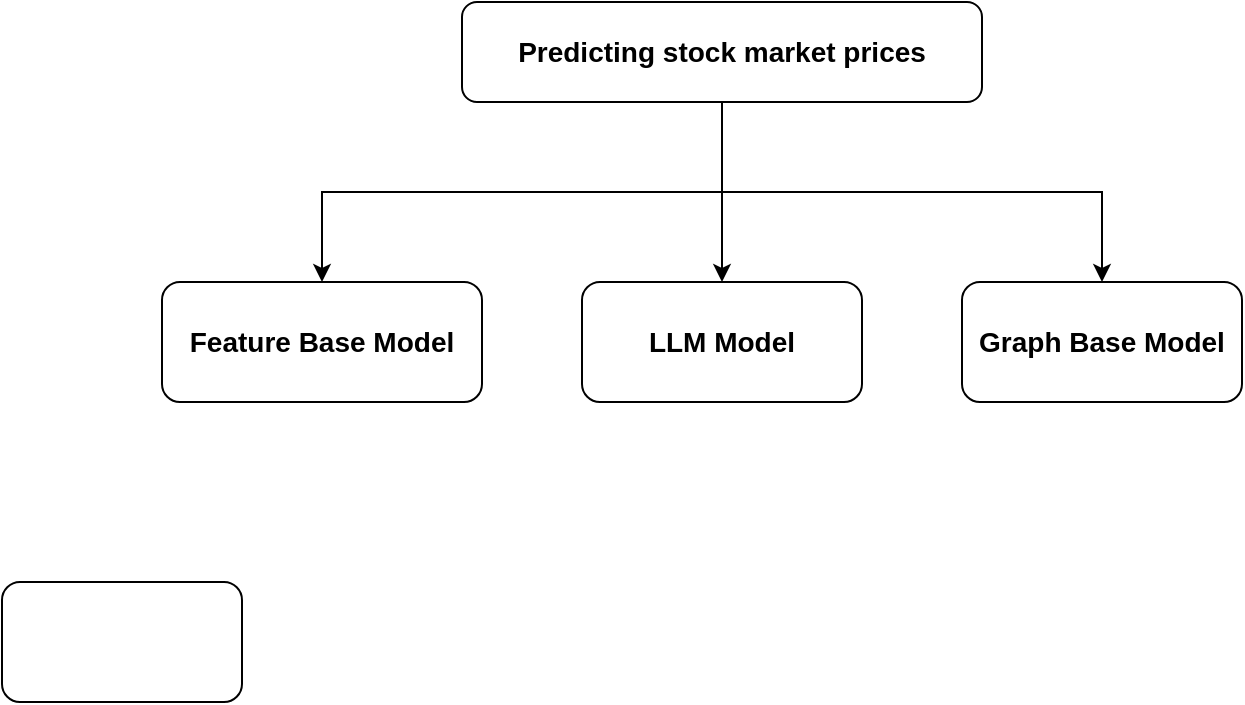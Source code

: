 <mxfile version="22.1.9" type="github">
  <diagram name="Page-1" id="ajofNfoX7y1gAf4j18_G">
    <mxGraphModel dx="1050" dy="665" grid="1" gridSize="10" guides="1" tooltips="1" connect="1" arrows="1" fold="1" page="1" pageScale="1" pageWidth="850" pageHeight="1100" math="0" shadow="0">
      <root>
        <mxCell id="0" />
        <mxCell id="1" parent="0" />
        <mxCell id="QEvCKpM-7lKXbSm6Cstn-6" style="edgeStyle=orthogonalEdgeStyle;rounded=0;orthogonalLoop=1;jettySize=auto;html=1;exitX=0.5;exitY=1;exitDx=0;exitDy=0;entryX=0.5;entryY=0;entryDx=0;entryDy=0;" edge="1" parent="1" source="QEvCKpM-7lKXbSm6Cstn-1" target="QEvCKpM-7lKXbSm6Cstn-2">
          <mxGeometry relative="1" as="geometry" />
        </mxCell>
        <mxCell id="QEvCKpM-7lKXbSm6Cstn-7" style="edgeStyle=orthogonalEdgeStyle;rounded=0;orthogonalLoop=1;jettySize=auto;html=1;entryX=0.5;entryY=0;entryDx=0;entryDy=0;" edge="1" parent="1" source="QEvCKpM-7lKXbSm6Cstn-1" target="QEvCKpM-7lKXbSm6Cstn-4">
          <mxGeometry relative="1" as="geometry" />
        </mxCell>
        <mxCell id="QEvCKpM-7lKXbSm6Cstn-9" style="edgeStyle=orthogonalEdgeStyle;rounded=0;orthogonalLoop=1;jettySize=auto;html=1;exitX=0.5;exitY=1;exitDx=0;exitDy=0;entryX=0.5;entryY=0;entryDx=0;entryDy=0;" edge="1" parent="1" source="QEvCKpM-7lKXbSm6Cstn-1" target="QEvCKpM-7lKXbSm6Cstn-8">
          <mxGeometry relative="1" as="geometry" />
        </mxCell>
        <mxCell id="QEvCKpM-7lKXbSm6Cstn-1" value="&lt;font style=&quot;font-size: 14px;&quot;&gt;&lt;b&gt;Predicting stock market prices&lt;/b&gt;&lt;/font&gt;" style="rounded=1;whiteSpace=wrap;html=1;" vertex="1" parent="1">
          <mxGeometry x="290" y="200" width="260" height="50" as="geometry" />
        </mxCell>
        <mxCell id="QEvCKpM-7lKXbSm6Cstn-2" value="&lt;b&gt;&lt;font style=&quot;font-size: 14px;&quot;&gt;Feature Base Model&lt;/font&gt;&lt;/b&gt;" style="rounded=1;whiteSpace=wrap;html=1;" vertex="1" parent="1">
          <mxGeometry x="140" y="340" width="160" height="60" as="geometry" />
        </mxCell>
        <mxCell id="QEvCKpM-7lKXbSm6Cstn-4" value="&lt;font style=&quot;font-size: 14px;&quot;&gt;&lt;b&gt;Graph Base Model&lt;/b&gt;&lt;/font&gt;" style="rounded=1;whiteSpace=wrap;html=1;" vertex="1" parent="1">
          <mxGeometry x="540" y="340" width="140" height="60" as="geometry" />
        </mxCell>
        <mxCell id="QEvCKpM-7lKXbSm6Cstn-8" value="&lt;font style=&quot;font-size: 14px;&quot;&gt;&lt;b&gt;LLM Model&lt;/b&gt;&lt;/font&gt;" style="rounded=1;whiteSpace=wrap;html=1;" vertex="1" parent="1">
          <mxGeometry x="350" y="340" width="140" height="60" as="geometry" />
        </mxCell>
        <mxCell id="QEvCKpM-7lKXbSm6Cstn-10" value="" style="rounded=1;whiteSpace=wrap;html=1;" vertex="1" parent="1">
          <mxGeometry x="60" y="490" width="120" height="60" as="geometry" />
        </mxCell>
      </root>
    </mxGraphModel>
  </diagram>
</mxfile>
